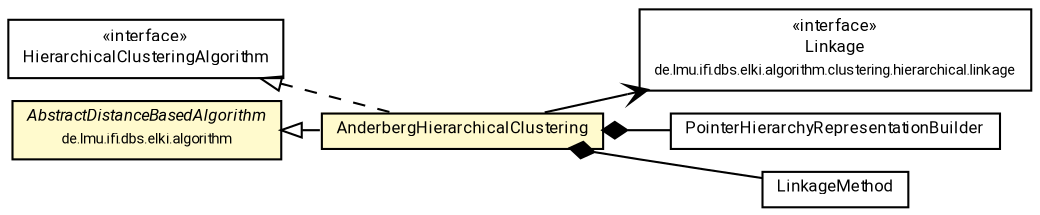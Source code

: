 #!/usr/local/bin/dot
#
# Class diagram 
# Generated by UMLGraph version R5_7_2-60-g0e99a6 (http://www.spinellis.gr/umlgraph/)
#

digraph G {
	graph [fontnames="svg"]
	edge [fontname="Roboto",fontsize=7,labelfontname="Roboto",labelfontsize=7,color="black"];
	node [fontname="Roboto",fontcolor="black",fontsize=8,shape=plaintext,margin=0,width=0,height=0];
	nodesep=0.15;
	ranksep=0.25;
	rankdir=LR;
	// de.lmu.ifi.dbs.elki.algorithm.clustering.hierarchical.linkage.Linkage
	c1531501 [label=<<table title="de.lmu.ifi.dbs.elki.algorithm.clustering.hierarchical.linkage.Linkage" border="0" cellborder="1" cellspacing="0" cellpadding="2" href="linkage/Linkage.html" target="_parent">
		<tr><td><table border="0" cellspacing="0" cellpadding="1">
		<tr><td align="center" balign="center"> &#171;interface&#187; </td></tr>
		<tr><td align="center" balign="center"> <font face="Roboto">Linkage</font> </td></tr>
		<tr><td align="center" balign="center"> <font face="Roboto" point-size="7.0">de.lmu.ifi.dbs.elki.algorithm.clustering.hierarchical.linkage</font> </td></tr>
		</table></td></tr>
		</table>>, URL="linkage/Linkage.html"];
	// de.lmu.ifi.dbs.elki.algorithm.clustering.hierarchical.PointerHierarchyRepresentationBuilder
	c1531508 [label=<<table title="de.lmu.ifi.dbs.elki.algorithm.clustering.hierarchical.PointerHierarchyRepresentationBuilder" border="0" cellborder="1" cellspacing="0" cellpadding="2" href="PointerHierarchyRepresentationBuilder.html" target="_parent">
		<tr><td><table border="0" cellspacing="0" cellpadding="1">
		<tr><td align="center" balign="center"> <font face="Roboto">PointerHierarchyRepresentationBuilder</font> </td></tr>
		</table></td></tr>
		</table>>, URL="PointerHierarchyRepresentationBuilder.html"];
	// de.lmu.ifi.dbs.elki.algorithm.clustering.hierarchical.AnderbergHierarchicalClustering<O>
	c1531509 [label=<<table title="de.lmu.ifi.dbs.elki.algorithm.clustering.hierarchical.AnderbergHierarchicalClustering" border="0" cellborder="1" cellspacing="0" cellpadding="2" bgcolor="lemonChiffon" href="AnderbergHierarchicalClustering.html" target="_parent">
		<tr><td><table border="0" cellspacing="0" cellpadding="1">
		<tr><td align="center" balign="center"> <font face="Roboto">AnderbergHierarchicalClustering</font> </td></tr>
		</table></td></tr>
		</table>>, URL="AnderbergHierarchicalClustering.html"];
	// de.lmu.ifi.dbs.elki.algorithm.clustering.hierarchical.HierarchicalClusteringAlgorithm
	c1531534 [label=<<table title="de.lmu.ifi.dbs.elki.algorithm.clustering.hierarchical.HierarchicalClusteringAlgorithm" border="0" cellborder="1" cellspacing="0" cellpadding="2" href="HierarchicalClusteringAlgorithm.html" target="_parent">
		<tr><td><table border="0" cellspacing="0" cellpadding="1">
		<tr><td align="center" balign="center"> &#171;interface&#187; </td></tr>
		<tr><td align="center" balign="center"> <font face="Roboto">HierarchicalClusteringAlgorithm</font> </td></tr>
		</table></td></tr>
		</table>>, URL="HierarchicalClusteringAlgorithm.html"];
	// de.lmu.ifi.dbs.elki.algorithm.AbstractDistanceBasedAlgorithm<O, R extends de.lmu.ifi.dbs.elki.result.Result>
	c1531900 [label=<<table title="de.lmu.ifi.dbs.elki.algorithm.AbstractDistanceBasedAlgorithm" border="0" cellborder="1" cellspacing="0" cellpadding="2" bgcolor="LemonChiffon" href="../../AbstractDistanceBasedAlgorithm.html" target="_parent">
		<tr><td><table border="0" cellspacing="0" cellpadding="1">
		<tr><td align="center" balign="center"> <font face="Roboto"><i>AbstractDistanceBasedAlgorithm</i></font> </td></tr>
		<tr><td align="center" balign="center"> <font face="Roboto" point-size="7.0">de.lmu.ifi.dbs.elki.algorithm</font> </td></tr>
		</table></td></tr>
		</table>>, URL="../../AbstractDistanceBasedAlgorithm.html"];
	// de.lmu.ifi.dbs.elki.algorithm.clustering.hierarchical.AnderbergHierarchicalClustering<O> extends de.lmu.ifi.dbs.elki.algorithm.AbstractDistanceBasedAlgorithm<O, R extends de.lmu.ifi.dbs.elki.result.Result>
	c1531900 -> c1531509 [arrowtail=empty,dir=back,weight=10];
	// de.lmu.ifi.dbs.elki.algorithm.clustering.hierarchical.AnderbergHierarchicalClustering<O> implements de.lmu.ifi.dbs.elki.algorithm.clustering.hierarchical.HierarchicalClusteringAlgorithm
	c1531534 -> c1531509 [arrowtail=empty,style=dashed,dir=back,weight=9];
	// de.lmu.ifi.dbs.elki.algorithm.clustering.hierarchical.AnderbergHierarchicalClustering<O> composed LinkageMethod
	c1531509 -> c1534013 [arrowhead=none,arrowtail=diamond,dir=back,weight=6];
	// de.lmu.ifi.dbs.elki.algorithm.clustering.hierarchical.AnderbergHierarchicalClustering<O> composed de.lmu.ifi.dbs.elki.algorithm.clustering.hierarchical.PointerHierarchyRepresentationBuilder
	c1531509 -> c1531508 [arrowhead=none,arrowtail=diamond,dir=back,weight=6];
	// de.lmu.ifi.dbs.elki.algorithm.clustering.hierarchical.AnderbergHierarchicalClustering<O> navassoc de.lmu.ifi.dbs.elki.algorithm.clustering.hierarchical.linkage.Linkage
	c1531509 -> c1531501 [arrowhead=open,weight=1];
	// LinkageMethod
	c1534013[label=<<table title="LinkageMethod" border="0" cellborder="1" cellspacing="0" cellpadding="2" href="http://docs.oracle.com/javase/7/docs/api/LinkageMethod.html" target="_parent">
		<tr><td><table border="0" cellspacing="0" cellpadding="1">
		<tr><td align="center" balign="center"> <font face="Roboto">LinkageMethod</font> </td></tr>
		</table></td></tr>
		</table>>];
}

